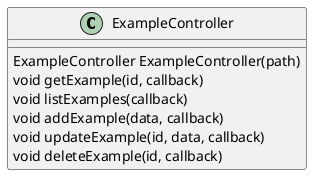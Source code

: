 @startuml
class ExampleController {
  {method} ExampleController ExampleController(path)
  {method} void getExample(id, callback)
  {method} void listExamples(callback)
  {method} void addExample(data, callback)
  {method} void updateExample(id, data, callback)
  {method} void deleteExample(id, callback)
}
@enduml